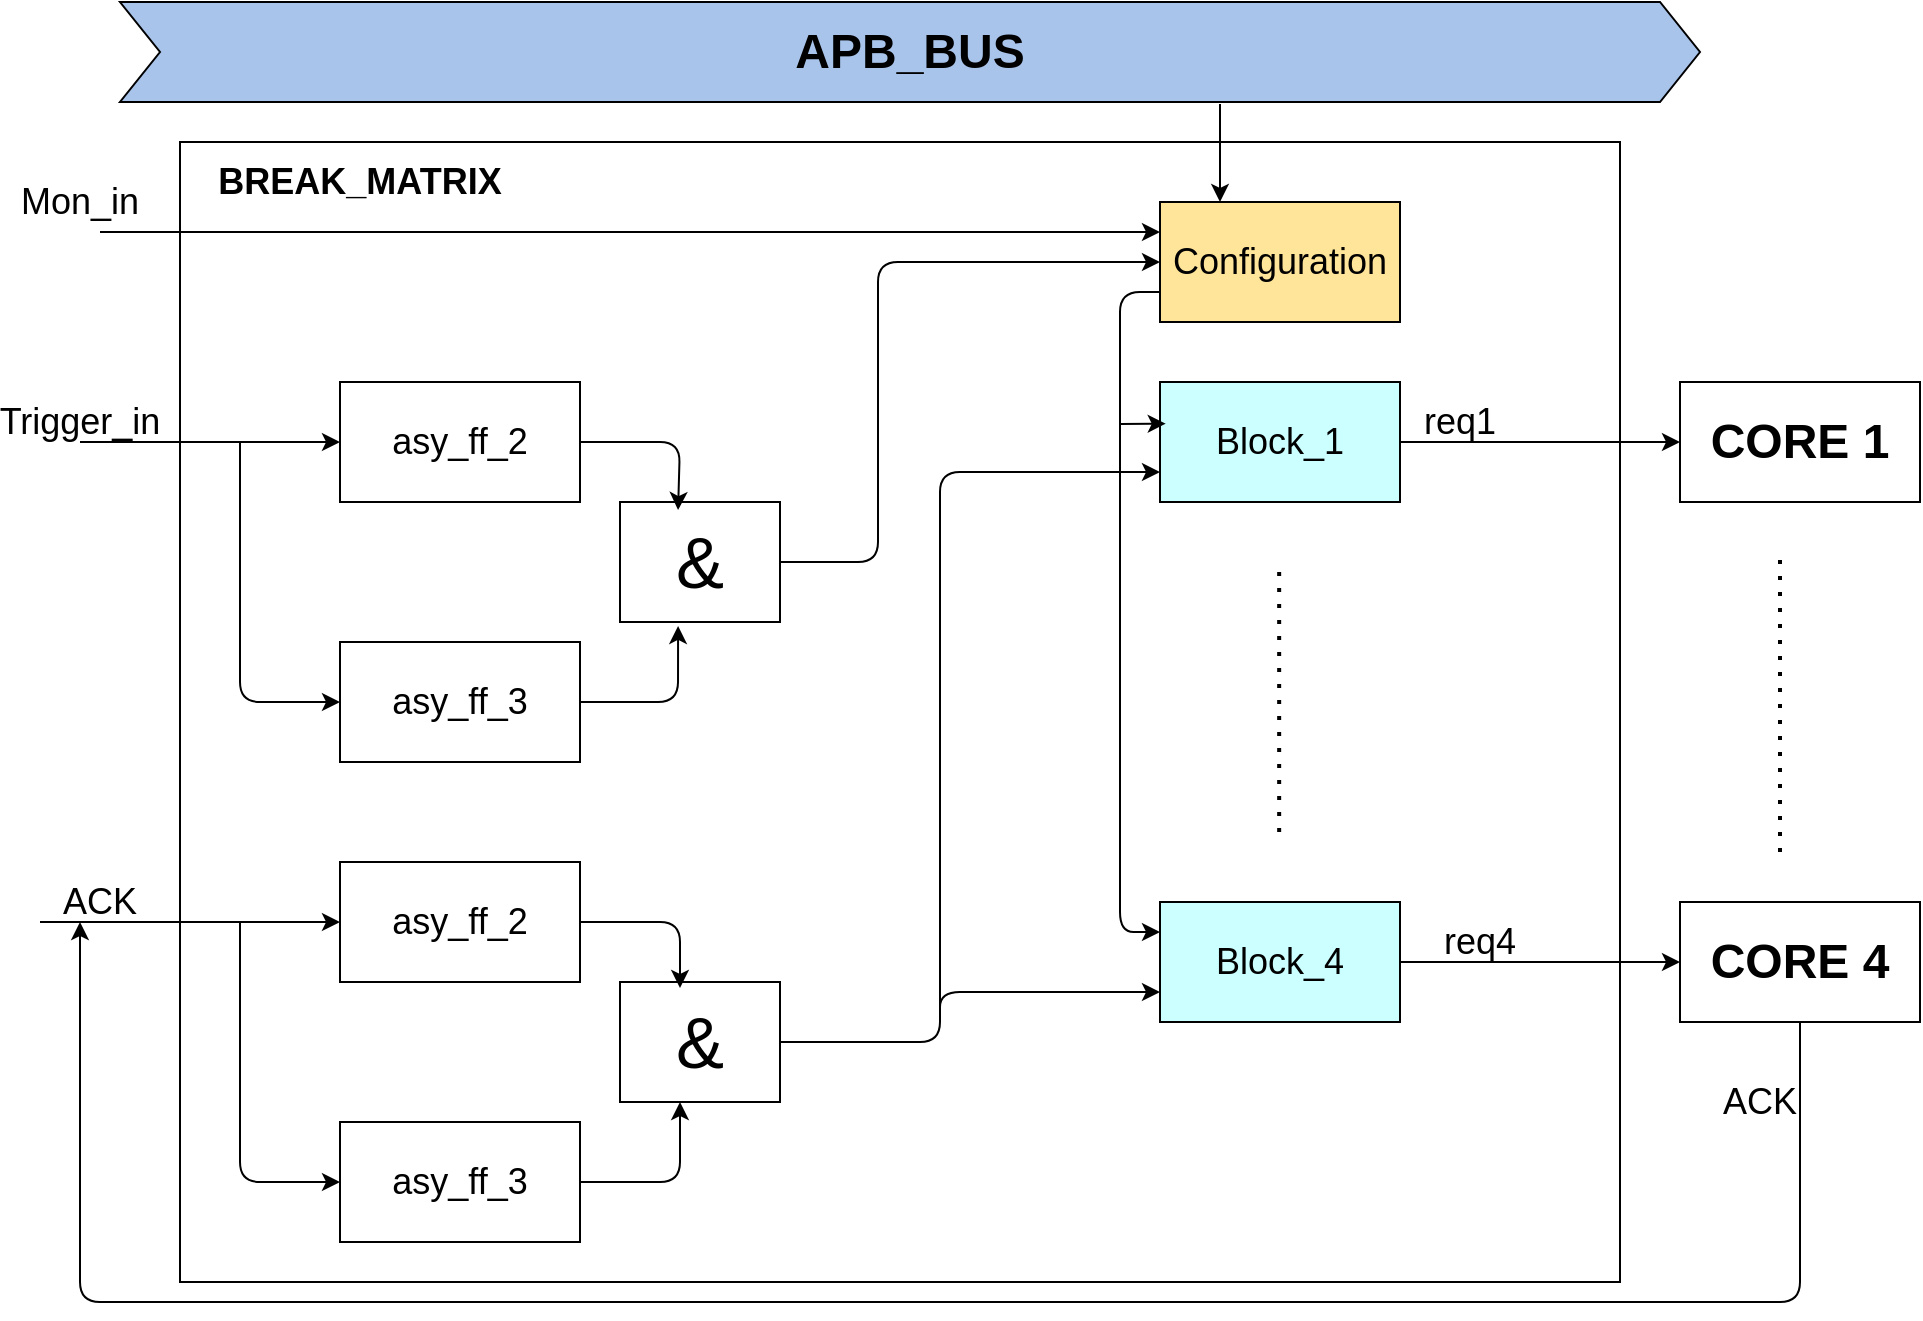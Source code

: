 <mxfile version="14.1.2" type="github" pages="2">
  <diagram id="EI7pPr2WNHaQupagVAP9" name="Page-1">
    <mxGraphModel dx="1662" dy="794" grid="1" gridSize="10" guides="1" tooltips="1" connect="1" arrows="1" fold="1" page="1" pageScale="1" pageWidth="3300" pageHeight="4681" math="0" shadow="0">
      <root>
        <mxCell id="0" />
        <mxCell id="1" parent="0" />
        <mxCell id="6y25cxL9GwrQjIX-IhtI-59" value="&amp;nbsp;" style="html=1;" parent="1" vertex="1">
          <mxGeometry x="160" y="110" width="720" height="570" as="geometry" />
        </mxCell>
        <mxCell id="6y25cxL9GwrQjIX-IhtI-1" value="&lt;font style=&quot;font-size: 18px&quot;&gt;asy_ff_2&lt;/font&gt;" style="rounded=0;whiteSpace=wrap;html=1;" parent="1" vertex="1">
          <mxGeometry x="240" y="230" width="120" height="60" as="geometry" />
        </mxCell>
        <mxCell id="6y25cxL9GwrQjIX-IhtI-2" value="&lt;font style=&quot;font-size: 18px&quot;&gt;asy_ff_3&lt;/font&gt;" style="rounded=0;whiteSpace=wrap;html=1;" parent="1" vertex="1">
          <mxGeometry x="240" y="360" width="120" height="60" as="geometry" />
        </mxCell>
        <mxCell id="6y25cxL9GwrQjIX-IhtI-3" value="&lt;font style=&quot;font-size: 36px&quot;&gt;&amp;amp;&lt;/font&gt;" style="rounded=0;whiteSpace=wrap;html=1;" parent="1" vertex="1">
          <mxGeometry x="380" y="290" width="80" height="60" as="geometry" />
        </mxCell>
        <mxCell id="6y25cxL9GwrQjIX-IhtI-4" value="" style="endArrow=classic;html=1;entryX=0.363;entryY=0.067;entryDx=0;entryDy=0;entryPerimeter=0;" parent="1" target="6y25cxL9GwrQjIX-IhtI-3" edge="1">
          <mxGeometry width="50" height="50" relative="1" as="geometry">
            <mxPoint x="360" y="260" as="sourcePoint" />
            <mxPoint x="450" y="200" as="targetPoint" />
            <Array as="points">
              <mxPoint x="410" y="260" />
            </Array>
          </mxGeometry>
        </mxCell>
        <mxCell id="6y25cxL9GwrQjIX-IhtI-5" value="" style="endArrow=classic;html=1;exitX=1;exitY=0.5;exitDx=0;exitDy=0;entryX=0.363;entryY=1.033;entryDx=0;entryDy=0;entryPerimeter=0;" parent="1" source="6y25cxL9GwrQjIX-IhtI-2" target="6y25cxL9GwrQjIX-IhtI-3" edge="1">
          <mxGeometry width="50" height="50" relative="1" as="geometry">
            <mxPoint x="360" y="370" as="sourcePoint" />
            <mxPoint x="417" y="349" as="targetPoint" />
            <Array as="points">
              <mxPoint x="409" y="390" />
            </Array>
          </mxGeometry>
        </mxCell>
        <mxCell id="6y25cxL9GwrQjIX-IhtI-8" value="&lt;font style=&quot;font-size: 18px&quot;&gt;asy_ff_2&lt;/font&gt;" style="rounded=0;whiteSpace=wrap;html=1;" parent="1" vertex="1">
          <mxGeometry x="240" y="470" width="120" height="60" as="geometry" />
        </mxCell>
        <mxCell id="6y25cxL9GwrQjIX-IhtI-9" value="&lt;font style=&quot;font-size: 18px&quot;&gt;asy_ff_3&lt;/font&gt;" style="rounded=0;whiteSpace=wrap;html=1;" parent="1" vertex="1">
          <mxGeometry x="240" y="600" width="120" height="60" as="geometry" />
        </mxCell>
        <mxCell id="6y25cxL9GwrQjIX-IhtI-10" value="&lt;font style=&quot;font-size: 36px&quot;&gt;&amp;amp;&lt;/font&gt;" style="rounded=0;whiteSpace=wrap;html=1;" parent="1" vertex="1">
          <mxGeometry x="380" y="530" width="80" height="60" as="geometry" />
        </mxCell>
        <mxCell id="6y25cxL9GwrQjIX-IhtI-11" value="" style="endArrow=classic;html=1;entryX=0.375;entryY=0.05;entryDx=0;entryDy=0;exitX=1;exitY=0.5;exitDx=0;exitDy=0;entryPerimeter=0;" parent="1" source="6y25cxL9GwrQjIX-IhtI-8" target="6y25cxL9GwrQjIX-IhtI-10" edge="1">
          <mxGeometry width="50" height="50" relative="1" as="geometry">
            <mxPoint x="360" y="490" as="sourcePoint" />
            <mxPoint x="450" y="440" as="targetPoint" />
            <Array as="points">
              <mxPoint x="410" y="500" />
            </Array>
          </mxGeometry>
        </mxCell>
        <mxCell id="6y25cxL9GwrQjIX-IhtI-12" value="" style="endArrow=classic;html=1;exitX=1;exitY=0.5;exitDx=0;exitDy=0;" parent="1" source="6y25cxL9GwrQjIX-IhtI-9" edge="1">
          <mxGeometry width="50" height="50" relative="1" as="geometry">
            <mxPoint x="360" y="610" as="sourcePoint" />
            <mxPoint x="410" y="590" as="targetPoint" />
            <Array as="points">
              <mxPoint x="410" y="630" />
              <mxPoint x="410" y="610" />
              <mxPoint x="410" y="600" />
            </Array>
          </mxGeometry>
        </mxCell>
        <mxCell id="6y25cxL9GwrQjIX-IhtI-13" value="&lt;font style=&quot;font-size: 18px&quot;&gt;Block_1&lt;/font&gt;" style="rounded=0;whiteSpace=wrap;html=1;fillColor=#CCFFFF;" parent="1" vertex="1">
          <mxGeometry x="650" y="230" width="120" height="60" as="geometry" />
        </mxCell>
        <mxCell id="6y25cxL9GwrQjIX-IhtI-14" value="" style="endArrow=classic;html=1;exitX=1;exitY=0.5;exitDx=0;exitDy=0;entryX=0;entryY=0.5;entryDx=0;entryDy=0;" parent="1" source="6y25cxL9GwrQjIX-IhtI-13" target="6y25cxL9GwrQjIX-IhtI-32" edge="1">
          <mxGeometry width="50" height="50" relative="1" as="geometry">
            <mxPoint x="800" y="230" as="sourcePoint" />
            <mxPoint x="850" y="220" as="targetPoint" />
          </mxGeometry>
        </mxCell>
        <mxCell id="6y25cxL9GwrQjIX-IhtI-15" value="&lt;font style=&quot;font-size: 18px&quot;&gt;req1&lt;/font&gt;" style="text;html=1;strokeColor=none;fillColor=none;align=center;verticalAlign=middle;whiteSpace=wrap;rounded=0;" parent="1" vertex="1">
          <mxGeometry x="780" y="240" width="40" height="20" as="geometry" />
        </mxCell>
        <mxCell id="6y25cxL9GwrQjIX-IhtI-16" value="" style="endArrow=classic;html=1;entryX=0;entryY=0.5;entryDx=0;entryDy=0;" parent="1" target="6y25cxL9GwrQjIX-IhtI-1" edge="1">
          <mxGeometry width="50" height="50" relative="1" as="geometry">
            <mxPoint x="110" y="260" as="sourcePoint" />
            <mxPoint x="210" y="250" as="targetPoint" />
          </mxGeometry>
        </mxCell>
        <mxCell id="6y25cxL9GwrQjIX-IhtI-17" value="" style="endArrow=classic;html=1;entryX=0;entryY=0.5;entryDx=0;entryDy=0;" parent="1" target="6y25cxL9GwrQjIX-IhtI-2" edge="1">
          <mxGeometry width="50" height="50" relative="1" as="geometry">
            <mxPoint x="190" y="260" as="sourcePoint" />
            <mxPoint x="210" y="320" as="targetPoint" />
            <Array as="points">
              <mxPoint x="190" y="390" />
            </Array>
          </mxGeometry>
        </mxCell>
        <mxCell id="6y25cxL9GwrQjIX-IhtI-18" value="" style="endArrow=classic;html=1;entryX=0;entryY=0.5;entryDx=0;entryDy=0;" parent="1" edge="1">
          <mxGeometry width="50" height="50" relative="1" as="geometry">
            <mxPoint x="90" y="500" as="sourcePoint" />
            <mxPoint x="240" y="500" as="targetPoint" />
          </mxGeometry>
        </mxCell>
        <mxCell id="6y25cxL9GwrQjIX-IhtI-19" value="" style="endArrow=classic;html=1;entryX=0;entryY=0.5;entryDx=0;entryDy=0;" parent="1" edge="1">
          <mxGeometry width="50" height="50" relative="1" as="geometry">
            <mxPoint x="190" y="500" as="sourcePoint" />
            <mxPoint x="240" y="630" as="targetPoint" />
            <Array as="points">
              <mxPoint x="190" y="630" />
            </Array>
          </mxGeometry>
        </mxCell>
        <mxCell id="6y25cxL9GwrQjIX-IhtI-24" value="" style="endArrow=none;dashed=1;html=1;dashPattern=1 3;strokeWidth=2;" parent="1" edge="1">
          <mxGeometry width="50" height="50" relative="1" as="geometry">
            <mxPoint x="709.58" y="455" as="sourcePoint" />
            <mxPoint x="709.58" y="325" as="targetPoint" />
          </mxGeometry>
        </mxCell>
        <mxCell id="6y25cxL9GwrQjIX-IhtI-25" value="&lt;font style=&quot;font-size: 18px&quot;&gt;Block_4&lt;/font&gt;" style="rounded=0;whiteSpace=wrap;html=1;fillColor=#CCFFFF;" parent="1" vertex="1">
          <mxGeometry x="650" y="490" width="120" height="60" as="geometry" />
        </mxCell>
        <mxCell id="6y25cxL9GwrQjIX-IhtI-26" value="" style="endArrow=classic;html=1;exitX=1;exitY=0.5;exitDx=0;exitDy=0;entryX=0;entryY=0.5;entryDx=0;entryDy=0;" parent="1" source="6y25cxL9GwrQjIX-IhtI-25" target="6y25cxL9GwrQjIX-IhtI-34" edge="1">
          <mxGeometry width="50" height="50" relative="1" as="geometry">
            <mxPoint x="810" y="530" as="sourcePoint" />
            <mxPoint x="860.0" y="520" as="targetPoint" />
          </mxGeometry>
        </mxCell>
        <mxCell id="6y25cxL9GwrQjIX-IhtI-27" value="&lt;font style=&quot;font-size: 18px&quot;&gt;req4&lt;/font&gt;" style="text;html=1;strokeColor=none;fillColor=none;align=center;verticalAlign=middle;whiteSpace=wrap;rounded=0;" parent="1" vertex="1">
          <mxGeometry x="790" y="500" width="40" height="20" as="geometry" />
        </mxCell>
        <mxCell id="6y25cxL9GwrQjIX-IhtI-28" value="&lt;font style=&quot;font-size: 18px&quot;&gt;Trigger_in&lt;/font&gt;" style="text;html=1;strokeColor=none;fillColor=none;align=center;verticalAlign=middle;whiteSpace=wrap;rounded=0;" parent="1" vertex="1">
          <mxGeometry x="90" y="240" width="40" height="20" as="geometry" />
        </mxCell>
        <mxCell id="6y25cxL9GwrQjIX-IhtI-29" value="&lt;font style=&quot;font-size: 18px&quot;&gt;ACK&lt;/font&gt;" style="text;html=1;strokeColor=none;fillColor=none;align=center;verticalAlign=middle;whiteSpace=wrap;rounded=0;" parent="1" vertex="1">
          <mxGeometry x="100" y="480" width="40" height="20" as="geometry" />
        </mxCell>
        <mxCell id="6y25cxL9GwrQjIX-IhtI-32" value="&lt;b&gt;&lt;font style=&quot;font-size: 24px&quot;&gt;CORE 1&lt;/font&gt;&lt;/b&gt;" style="rounded=0;whiteSpace=wrap;html=1;" parent="1" vertex="1">
          <mxGeometry x="910" y="230" width="120" height="60" as="geometry" />
        </mxCell>
        <mxCell id="6y25cxL9GwrQjIX-IhtI-33" value="" style="endArrow=none;dashed=1;html=1;dashPattern=1 3;strokeWidth=2;" parent="1" edge="1">
          <mxGeometry width="50" height="50" relative="1" as="geometry">
            <mxPoint x="960" y="465" as="sourcePoint" />
            <mxPoint x="960" y="315" as="targetPoint" />
          </mxGeometry>
        </mxCell>
        <mxCell id="6y25cxL9GwrQjIX-IhtI-34" value="&lt;font style=&quot;font-size: 24px&quot;&gt;&lt;b&gt;CORE 4&lt;/b&gt;&lt;/font&gt;" style="rounded=0;whiteSpace=wrap;html=1;" parent="1" vertex="1">
          <mxGeometry x="910" y="490" width="120" height="60" as="geometry" />
        </mxCell>
        <mxCell id="6y25cxL9GwrQjIX-IhtI-41" value="&lt;font style=&quot;font-size: 18px&quot;&gt;Configuration&lt;/font&gt;" style="rounded=0;whiteSpace=wrap;html=1;fillColor=#FFE599;" parent="1" vertex="1">
          <mxGeometry x="650" y="140" width="120" height="60" as="geometry" />
        </mxCell>
        <mxCell id="6y25cxL9GwrQjIX-IhtI-42" value="" style="endArrow=classic;html=1;exitX=1;exitY=0.5;exitDx=0;exitDy=0;entryX=0;entryY=0.5;entryDx=0;entryDy=0;" parent="1" source="6y25cxL9GwrQjIX-IhtI-3" target="6y25cxL9GwrQjIX-IhtI-41" edge="1">
          <mxGeometry width="50" height="50" relative="1" as="geometry">
            <mxPoint x="480" y="320" as="sourcePoint" />
            <mxPoint x="509" y="170" as="targetPoint" />
            <Array as="points">
              <mxPoint x="509" y="320" />
              <mxPoint x="509" y="170" />
            </Array>
          </mxGeometry>
        </mxCell>
        <mxCell id="6y25cxL9GwrQjIX-IhtI-44" value="" style="endArrow=classic;html=1;entryX=0;entryY=0.25;entryDx=0;entryDy=0;" parent="1" target="6y25cxL9GwrQjIX-IhtI-41" edge="1">
          <mxGeometry width="50" height="50" relative="1" as="geometry">
            <mxPoint x="120" y="155" as="sourcePoint" />
            <mxPoint x="410" y="150" as="targetPoint" />
          </mxGeometry>
        </mxCell>
        <mxCell id="6y25cxL9GwrQjIX-IhtI-45" value="&lt;font style=&quot;font-size: 18px&quot;&gt;Mon_in&lt;/font&gt;" style="text;html=1;strokeColor=none;fillColor=none;align=center;verticalAlign=middle;whiteSpace=wrap;rounded=0;" parent="1" vertex="1">
          <mxGeometry x="90" y="130" width="40" height="20" as="geometry" />
        </mxCell>
        <mxCell id="6y25cxL9GwrQjIX-IhtI-48" value="" style="endArrow=classic;html=1;exitX=0.5;exitY=1;exitDx=0;exitDy=0;" parent="1" source="6y25cxL9GwrQjIX-IhtI-34" edge="1">
          <mxGeometry width="50" height="50" relative="1" as="geometry">
            <mxPoint x="670" y="720" as="sourcePoint" />
            <mxPoint x="110" y="500" as="targetPoint" />
            <Array as="points">
              <mxPoint x="970" y="690" />
              <mxPoint x="110" y="690" />
            </Array>
          </mxGeometry>
        </mxCell>
        <mxCell id="6y25cxL9GwrQjIX-IhtI-49" value="&lt;font style=&quot;font-size: 18px&quot;&gt;ACK&lt;/font&gt;" style="text;html=1;strokeColor=none;fillColor=none;align=center;verticalAlign=middle;whiteSpace=wrap;rounded=0;" parent="1" vertex="1">
          <mxGeometry x="930" y="580" width="40" height="20" as="geometry" />
        </mxCell>
        <mxCell id="6y25cxL9GwrQjIX-IhtI-51" value="&lt;font style=&quot;font-size: 24px&quot;&gt;&lt;b&gt;APB_BUS&lt;/b&gt;&lt;/font&gt;" style="shape=step;perimeter=stepPerimeter;whiteSpace=wrap;html=1;fixedSize=1;fillColor=#A9C4EB;" parent="1" vertex="1">
          <mxGeometry x="130" y="40" width="790" height="50" as="geometry" />
        </mxCell>
        <mxCell id="6y25cxL9GwrQjIX-IhtI-52" value="" style="endArrow=classic;html=1;entryX=0.25;entryY=0;entryDx=0;entryDy=0;" parent="1" target="6y25cxL9GwrQjIX-IhtI-41" edge="1">
          <mxGeometry width="50" height="50" relative="1" as="geometry">
            <mxPoint x="680" y="91" as="sourcePoint" />
            <mxPoint x="530" y="90" as="targetPoint" />
          </mxGeometry>
        </mxCell>
        <mxCell id="6y25cxL9GwrQjIX-IhtI-53" value="" style="endArrow=classic;html=1;exitX=0;exitY=0.75;exitDx=0;exitDy=0;entryX=0;entryY=0.25;entryDx=0;entryDy=0;" parent="1" source="6y25cxL9GwrQjIX-IhtI-41" target="6y25cxL9GwrQjIX-IhtI-25" edge="1">
          <mxGeometry width="50" height="50" relative="1" as="geometry">
            <mxPoint x="640" y="300" as="sourcePoint" />
            <mxPoint x="630" y="510" as="targetPoint" />
            <Array as="points">
              <mxPoint x="630" y="185" />
              <mxPoint x="630" y="505" />
            </Array>
          </mxGeometry>
        </mxCell>
        <mxCell id="6y25cxL9GwrQjIX-IhtI-54" value="" style="endArrow=classic;html=1;entryX=0;entryY=0.75;entryDx=0;entryDy=0;" parent="1" target="6y25cxL9GwrQjIX-IhtI-25" edge="1">
          <mxGeometry width="50" height="50" relative="1" as="geometry">
            <mxPoint x="460" y="560" as="sourcePoint" />
            <mxPoint x="570" y="560" as="targetPoint" />
            <Array as="points">
              <mxPoint x="540" y="560" />
              <mxPoint x="540" y="535" />
            </Array>
          </mxGeometry>
        </mxCell>
        <mxCell id="6y25cxL9GwrQjIX-IhtI-55" value="" style="endArrow=classic;html=1;entryX=0;entryY=0.75;entryDx=0;entryDy=0;" parent="1" target="6y25cxL9GwrQjIX-IhtI-13" edge="1">
          <mxGeometry width="50" height="50" relative="1" as="geometry">
            <mxPoint x="540" y="550" as="sourcePoint" />
            <mxPoint x="590" y="485" as="targetPoint" />
            <Array as="points">
              <mxPoint x="540" y="275" />
            </Array>
          </mxGeometry>
        </mxCell>
        <mxCell id="6y25cxL9GwrQjIX-IhtI-56" value="" style="endArrow=classic;html=1;entryX=0.024;entryY=0.347;entryDx=0;entryDy=0;entryPerimeter=0;" parent="1" target="6y25cxL9GwrQjIX-IhtI-13" edge="1">
          <mxGeometry width="50" height="50" relative="1" as="geometry">
            <mxPoint x="630" y="251" as="sourcePoint" />
            <mxPoint x="620" y="210" as="targetPoint" />
          </mxGeometry>
        </mxCell>
        <mxCell id="6y25cxL9GwrQjIX-IhtI-61" value="&lt;b&gt;&lt;font style=&quot;font-size: 18px&quot;&gt;BREAK_MATRIX&lt;/font&gt;&lt;/b&gt;" style="text;html=1;strokeColor=none;fillColor=none;align=center;verticalAlign=middle;whiteSpace=wrap;rounded=0;" parent="1" vertex="1">
          <mxGeometry x="230" y="120" width="40" height="20" as="geometry" />
        </mxCell>
      </root>
    </mxGraphModel>
  </diagram>
  <diagram id="RYs2ND2yP52sFrmN6E-k" name="Page-2">
    <mxGraphModel dx="858" dy="776" grid="1" gridSize="10" guides="1" tooltips="1" connect="1" arrows="1" fold="1" page="1" pageScale="1" pageWidth="3300" pageHeight="4681" math="0" shadow="0">
      <root>
        <mxCell id="dhrxg649ordMCkbFPF11-0" />
        <mxCell id="dhrxg649ordMCkbFPF11-1" parent="dhrxg649ordMCkbFPF11-0" />
        <mxCell id="usC12sUhsQ0cAXMylVGE-0" value="AHB-Lite&lt;br&gt;master" style="rounded=0;whiteSpace=wrap;html=1;rotation=0;" vertex="1" parent="dhrxg649ordMCkbFPF11-1">
          <mxGeometry x="370" y="100" width="90" height="330" as="geometry" />
        </mxCell>
        <mxCell id="usC12sUhsQ0cAXMylVGE-1" value="" style="endArrow=classic;html=1;" edge="1" parent="dhrxg649ordMCkbFPF11-1">
          <mxGeometry width="50" height="50" relative="1" as="geometry">
            <mxPoint x="280" y="130" as="sourcePoint" />
            <mxPoint x="370" y="130" as="targetPoint" />
          </mxGeometry>
        </mxCell>
        <mxCell id="usC12sUhsQ0cAXMylVGE-2" value="HREADY" style="edgeLabel;html=1;align=center;verticalAlign=middle;resizable=0;points=[];" vertex="1" connectable="0" parent="usC12sUhsQ0cAXMylVGE-1">
          <mxGeometry x="-0.356" y="-1" relative="1" as="geometry">
            <mxPoint x="11" y="-11" as="offset" />
          </mxGeometry>
        </mxCell>
        <mxCell id="usC12sUhsQ0cAXMylVGE-3" value="" style="endArrow=classic;html=1;" edge="1" parent="dhrxg649ordMCkbFPF11-1">
          <mxGeometry width="50" height="50" relative="1" as="geometry">
            <mxPoint x="280" y="170" as="sourcePoint" />
            <mxPoint x="370" y="170" as="targetPoint" />
          </mxGeometry>
        </mxCell>
        <mxCell id="usC12sUhsQ0cAXMylVGE-4" value="HRESP" style="edgeLabel;html=1;align=center;verticalAlign=middle;resizable=0;points=[];" vertex="1" connectable="0" parent="usC12sUhsQ0cAXMylVGE-3">
          <mxGeometry x="-0.356" y="-1" relative="1" as="geometry">
            <mxPoint x="11" y="-11" as="offset" />
          </mxGeometry>
        </mxCell>
        <mxCell id="usC12sUhsQ0cAXMylVGE-5" value="" style="endArrow=classic;html=1;" edge="1" parent="dhrxg649ordMCkbFPF11-1">
          <mxGeometry width="50" height="50" relative="1" as="geometry">
            <mxPoint x="280" y="209.5" as="sourcePoint" />
            <mxPoint x="370" y="209.5" as="targetPoint" />
          </mxGeometry>
        </mxCell>
        <mxCell id="usC12sUhsQ0cAXMylVGE-6" value="HRESETn" style="edgeLabel;html=1;align=center;verticalAlign=middle;resizable=0;points=[];" vertex="1" connectable="0" parent="usC12sUhsQ0cAXMylVGE-5">
          <mxGeometry x="-0.356" y="-1" relative="1" as="geometry">
            <mxPoint x="11" y="-11" as="offset" />
          </mxGeometry>
        </mxCell>
        <mxCell id="usC12sUhsQ0cAXMylVGE-7" value="" style="endArrow=classic;html=1;" edge="1" parent="dhrxg649ordMCkbFPF11-1">
          <mxGeometry width="50" height="50" relative="1" as="geometry">
            <mxPoint x="280" y="240" as="sourcePoint" />
            <mxPoint x="370" y="240" as="targetPoint" />
          </mxGeometry>
        </mxCell>
        <mxCell id="usC12sUhsQ0cAXMylVGE-8" value="HCLK" style="edgeLabel;html=1;align=center;verticalAlign=middle;resizable=0;points=[];" vertex="1" connectable="0" parent="usC12sUhsQ0cAXMylVGE-7">
          <mxGeometry x="-0.356" y="-1" relative="1" as="geometry">
            <mxPoint x="11" y="-11" as="offset" />
          </mxGeometry>
        </mxCell>
        <mxCell id="usC12sUhsQ0cAXMylVGE-9" value="" style="endArrow=classic;html=1;" edge="1" parent="dhrxg649ordMCkbFPF11-1">
          <mxGeometry width="50" height="50" relative="1" as="geometry">
            <mxPoint x="260" y="280" as="sourcePoint" />
            <mxPoint x="370" y="280" as="targetPoint" />
          </mxGeometry>
        </mxCell>
        <mxCell id="usC12sUhsQ0cAXMylVGE-10" value="HRDATA[31:0]" style="edgeLabel;html=1;align=center;verticalAlign=middle;resizable=0;points=[];" vertex="1" connectable="0" parent="usC12sUhsQ0cAXMylVGE-9">
          <mxGeometry x="-0.356" y="-1" relative="1" as="geometry">
            <mxPoint x="11" y="-11" as="offset" />
          </mxGeometry>
        </mxCell>
        <mxCell id="usC12sUhsQ0cAXMylVGE-11" value="" style="endArrow=classic;html=1;" edge="1" parent="dhrxg649ordMCkbFPF11-1">
          <mxGeometry width="50" height="50" relative="1" as="geometry">
            <mxPoint x="460" y="120" as="sourcePoint" />
            <mxPoint x="550" y="120" as="targetPoint" />
          </mxGeometry>
        </mxCell>
        <mxCell id="usC12sUhsQ0cAXMylVGE-12" value="HADDR[31:0]" style="edgeLabel;html=1;align=center;verticalAlign=middle;resizable=0;points=[];" vertex="1" connectable="0" parent="usC12sUhsQ0cAXMylVGE-11">
          <mxGeometry x="-0.356" y="-1" relative="1" as="geometry">
            <mxPoint x="11" y="-11" as="offset" />
          </mxGeometry>
        </mxCell>
        <mxCell id="usC12sUhsQ0cAXMylVGE-13" value="" style="endArrow=classic;html=1;" edge="1" parent="dhrxg649ordMCkbFPF11-1">
          <mxGeometry width="50" height="50" relative="1" as="geometry">
            <mxPoint x="460" y="160" as="sourcePoint" />
            <mxPoint x="550" y="160" as="targetPoint" />
          </mxGeometry>
        </mxCell>
        <mxCell id="usC12sUhsQ0cAXMylVGE-14" value="HWRITE" style="edgeLabel;html=1;align=center;verticalAlign=middle;resizable=0;points=[];" vertex="1" connectable="0" parent="usC12sUhsQ0cAXMylVGE-13">
          <mxGeometry x="-0.356" y="-1" relative="1" as="geometry">
            <mxPoint x="11" y="-11" as="offset" />
          </mxGeometry>
        </mxCell>
        <mxCell id="usC12sUhsQ0cAXMylVGE-15" value="" style="endArrow=classic;html=1;" edge="1" parent="dhrxg649ordMCkbFPF11-1">
          <mxGeometry width="50" height="50" relative="1" as="geometry">
            <mxPoint x="460" y="209.5" as="sourcePoint" />
            <mxPoint x="550" y="209.5" as="targetPoint" />
          </mxGeometry>
        </mxCell>
        <mxCell id="usC12sUhsQ0cAXMylVGE-16" value="HSIZE[2:0]" style="edgeLabel;html=1;align=center;verticalAlign=middle;resizable=0;points=[];" vertex="1" connectable="0" parent="usC12sUhsQ0cAXMylVGE-15">
          <mxGeometry x="-0.356" y="-1" relative="1" as="geometry">
            <mxPoint x="11" y="-11" as="offset" />
          </mxGeometry>
        </mxCell>
        <mxCell id="usC12sUhsQ0cAXMylVGE-17" value="" style="endArrow=classic;html=1;" edge="1" parent="dhrxg649ordMCkbFPF11-1">
          <mxGeometry width="50" height="50" relative="1" as="geometry">
            <mxPoint x="460" y="250" as="sourcePoint" />
            <mxPoint x="550" y="250" as="targetPoint" />
          </mxGeometry>
        </mxCell>
        <mxCell id="usC12sUhsQ0cAXMylVGE-18" value="HBURST[2:0]" style="edgeLabel;html=1;align=center;verticalAlign=middle;resizable=0;points=[];" vertex="1" connectable="0" parent="usC12sUhsQ0cAXMylVGE-17">
          <mxGeometry x="-0.356" y="-1" relative="1" as="geometry">
            <mxPoint x="11" y="-11" as="offset" />
          </mxGeometry>
        </mxCell>
        <mxCell id="usC12sUhsQ0cAXMylVGE-19" value="" style="endArrow=classic;html=1;" edge="1" parent="dhrxg649ordMCkbFPF11-1">
          <mxGeometry width="50" height="50" relative="1" as="geometry">
            <mxPoint x="460" y="290" as="sourcePoint" />
            <mxPoint x="550" y="290" as="targetPoint" />
          </mxGeometry>
        </mxCell>
        <mxCell id="usC12sUhsQ0cAXMylVGE-20" value="HPROT[3:0]" style="edgeLabel;html=1;align=center;verticalAlign=middle;resizable=0;points=[];" vertex="1" connectable="0" parent="usC12sUhsQ0cAXMylVGE-19">
          <mxGeometry x="-0.356" y="-1" relative="1" as="geometry">
            <mxPoint x="11" y="-11" as="offset" />
          </mxGeometry>
        </mxCell>
        <mxCell id="usC12sUhsQ0cAXMylVGE-21" value="" style="endArrow=classic;html=1;" edge="1" parent="dhrxg649ordMCkbFPF11-1">
          <mxGeometry width="50" height="50" relative="1" as="geometry">
            <mxPoint x="460" y="320" as="sourcePoint" />
            <mxPoint x="550" y="320" as="targetPoint" />
          </mxGeometry>
        </mxCell>
        <mxCell id="usC12sUhsQ0cAXMylVGE-22" value="HTRANS[1:0]" style="edgeLabel;html=1;align=center;verticalAlign=middle;resizable=0;points=[];" vertex="1" connectable="0" parent="usC12sUhsQ0cAXMylVGE-21">
          <mxGeometry x="-0.356" y="-1" relative="1" as="geometry">
            <mxPoint x="11" y="-11" as="offset" />
          </mxGeometry>
        </mxCell>
        <mxCell id="usC12sUhsQ0cAXMylVGE-23" value="" style="endArrow=classic;html=1;" edge="1" parent="dhrxg649ordMCkbFPF11-1">
          <mxGeometry width="50" height="50" relative="1" as="geometry">
            <mxPoint x="460" y="360" as="sourcePoint" />
            <mxPoint x="550" y="360" as="targetPoint" />
          </mxGeometry>
        </mxCell>
        <mxCell id="usC12sUhsQ0cAXMylVGE-24" value="HMASTLOCK" style="edgeLabel;html=1;align=center;verticalAlign=middle;resizable=0;points=[];" vertex="1" connectable="0" parent="usC12sUhsQ0cAXMylVGE-23">
          <mxGeometry x="-0.356" y="-1" relative="1" as="geometry">
            <mxPoint x="11" y="-11" as="offset" />
          </mxGeometry>
        </mxCell>
        <mxCell id="usC12sUhsQ0cAXMylVGE-25" value="" style="endArrow=classic;html=1;" edge="1" parent="dhrxg649ordMCkbFPF11-1">
          <mxGeometry width="50" height="50" relative="1" as="geometry">
            <mxPoint x="460" y="410" as="sourcePoint" />
            <mxPoint x="550" y="410" as="targetPoint" />
          </mxGeometry>
        </mxCell>
        <mxCell id="usC12sUhsQ0cAXMylVGE-26" value="HWDATA[31:0]" style="edgeLabel;html=1;align=center;verticalAlign=middle;resizable=0;points=[];" vertex="1" connectable="0" parent="usC12sUhsQ0cAXMylVGE-25">
          <mxGeometry x="-0.356" y="-1" relative="1" as="geometry">
            <mxPoint x="11" y="-11" as="offset" />
          </mxGeometry>
        </mxCell>
        <mxCell id="usC12sUhsQ0cAXMylVGE-27" value="" style="shape=curlyBracket;whiteSpace=wrap;html=1;rounded=1;rotation=-180;" vertex="1" parent="dhrxg649ordMCkbFPF11-1">
          <mxGeometry x="590" y="109.98" width="20" height="250.01" as="geometry" />
        </mxCell>
        <mxCell id="usC12sUhsQ0cAXMylVGE-29" value="Address and control" style="text;html=1;strokeColor=none;fillColor=none;align=center;verticalAlign=middle;whiteSpace=wrap;rounded=0;" vertex="1" parent="dhrxg649ordMCkbFPF11-1">
          <mxGeometry x="640" y="199.99" width="80" height="70" as="geometry" />
        </mxCell>
        <mxCell id="usC12sUhsQ0cAXMylVGE-30" value="Data" style="text;html=1;strokeColor=none;fillColor=none;align=center;verticalAlign=middle;whiteSpace=wrap;rounded=0;" vertex="1" parent="dhrxg649ordMCkbFPF11-1">
          <mxGeometry x="590" y="400" width="40" height="20" as="geometry" />
        </mxCell>
        <mxCell id="usC12sUhsQ0cAXMylVGE-31" value="" style="shape=curlyBracket;whiteSpace=wrap;html=1;rounded=1;size=0.5;" vertex="1" parent="dhrxg649ordMCkbFPF11-1">
          <mxGeometry x="230" y="120" width="20" height="60" as="geometry" />
        </mxCell>
        <mxCell id="usC12sUhsQ0cAXMylVGE-32" value="Transfer response" style="text;html=1;strokeColor=none;fillColor=none;align=center;verticalAlign=middle;whiteSpace=wrap;rounded=0;" vertex="1" parent="dhrxg649ordMCkbFPF11-1">
          <mxGeometry x="130" y="109.98" width="90" height="70" as="geometry" />
        </mxCell>
        <mxCell id="usC12sUhsQ0cAXMylVGE-33" value="" style="shape=curlyBracket;whiteSpace=wrap;html=1;rounded=1;" vertex="1" parent="dhrxg649ordMCkbFPF11-1">
          <mxGeometry x="230" y="199.99" width="20" height="50" as="geometry" />
        </mxCell>
        <mxCell id="usC12sUhsQ0cAXMylVGE-34" value="Global Signals" style="text;html=1;strokeColor=none;fillColor=none;align=center;verticalAlign=middle;whiteSpace=wrap;rounded=0;" vertex="1" parent="dhrxg649ordMCkbFPF11-1">
          <mxGeometry x="140" y="194.99" width="80" height="60" as="geometry" />
        </mxCell>
        <mxCell id="usC12sUhsQ0cAXMylVGE-35" value="Data" style="text;html=1;strokeColor=none;fillColor=none;align=center;verticalAlign=middle;whiteSpace=wrap;rounded=0;" vertex="1" parent="dhrxg649ordMCkbFPF11-1">
          <mxGeometry x="190" y="269.99" width="40" height="20" as="geometry" />
        </mxCell>
        <mxCell id="usC12sUhsQ0cAXMylVGE-36" value="" style="shape=trapezoid;perimeter=trapezoidPerimeter;whiteSpace=wrap;html=1;fixedSize=1;rotation=-90;size=10;" vertex="1" parent="dhrxg649ordMCkbFPF11-1">
          <mxGeometry x="790" y="194.99" width="250" height="100" as="geometry" />
        </mxCell>
        <mxCell id="usC12sUhsQ0cAXMylVGE-38" value="" style="endArrow=classic;html=1;" edge="1" parent="dhrxg649ordMCkbFPF11-1">
          <mxGeometry width="50" height="50" relative="1" as="geometry">
            <mxPoint x="970" y="130" as="sourcePoint" />
            <mxPoint x="1030" y="130" as="targetPoint" />
          </mxGeometry>
        </mxCell>
      </root>
    </mxGraphModel>
  </diagram>
</mxfile>
